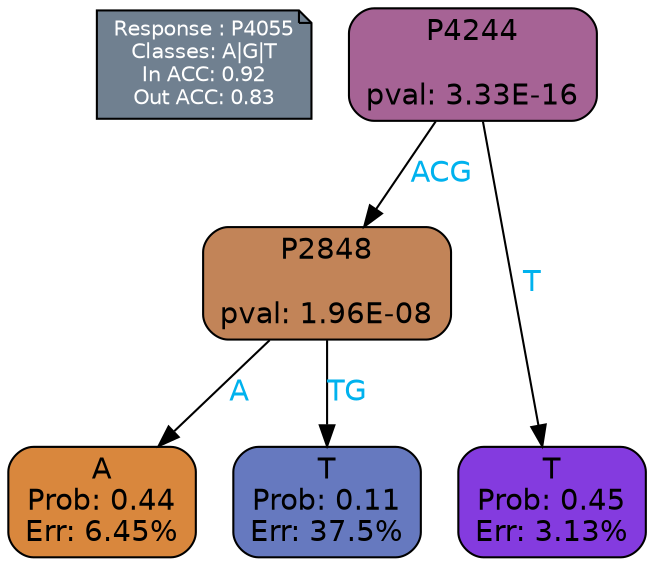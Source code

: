 digraph Tree {
node [shape=box, style="filled, rounded", color="black", fontname=helvetica] ;
graph [ranksep=equally, splines=polylines, bgcolor=transparent, dpi=600] ;
edge [fontname=helvetica] ;
LEGEND [label="Response : P4055
Classes: A|G|T
In ACC: 0.92
Out ACC: 0.83
",shape=note,align=left,style=filled,fillcolor="slategray",fontcolor="white",fontsize=10];1 [label="P4244

pval: 3.33E-16", fillcolor="#a66395"] ;
2 [label="P2848

pval: 1.96E-08", fillcolor="#c28458"] ;
3 [label="A
Prob: 0.44
Err: 6.45%", fillcolor="#d9873d"] ;
4 [label="T
Prob: 0.11
Err: 37.5%", fillcolor="#6679bf"] ;
5 [label="T
Prob: 0.45
Err: 3.13%", fillcolor="#843bdf"] ;
1 -> 2 [label="ACG",fontcolor=deepskyblue2] ;
1 -> 5 [label="T",fontcolor=deepskyblue2] ;
2 -> 3 [label="A",fontcolor=deepskyblue2] ;
2 -> 4 [label="TG",fontcolor=deepskyblue2] ;
{rank = same; 3;4;5;}{rank = same; LEGEND;1;}}